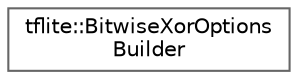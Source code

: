 digraph "Graphical Class Hierarchy"
{
 // LATEX_PDF_SIZE
  bgcolor="transparent";
  edge [fontname=Helvetica,fontsize=10,labelfontname=Helvetica,labelfontsize=10];
  node [fontname=Helvetica,fontsize=10,shape=box,height=0.2,width=0.4];
  rankdir="LR";
  Node0 [id="Node000000",label="tflite::BitwiseXorOptions\lBuilder",height=0.2,width=0.4,color="grey40", fillcolor="white", style="filled",URL="$structtflite_1_1_bitwise_xor_options_builder.html",tooltip=" "];
}
